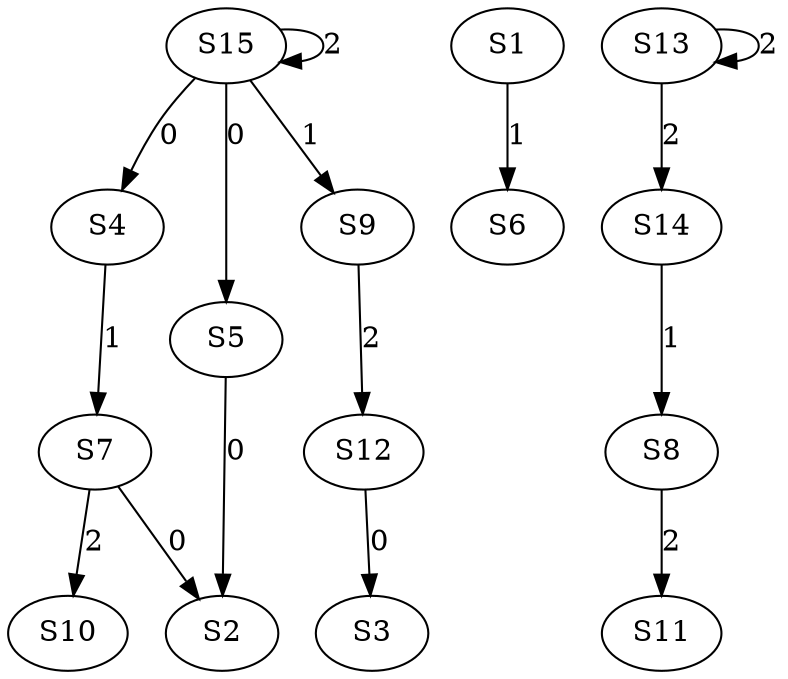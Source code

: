 strict digraph {
	S7 -> S2 [ label = 0 ];
	S12 -> S3 [ label = 0 ];
	S15 -> S4 [ label = 0 ];
	S15 -> S5 [ label = 0 ];
	S1 -> S6 [ label = 1 ];
	S4 -> S7 [ label = 1 ];
	S14 -> S8 [ label = 1 ];
	S15 -> S9 [ label = 1 ];
	S7 -> S10 [ label = 2 ];
	S8 -> S11 [ label = 2 ];
	S9 -> S12 [ label = 2 ];
	S13 -> S13 [ label = 2 ];
	S13 -> S14 [ label = 2 ];
	S15 -> S15 [ label = 2 ];
	S5 -> S2 [ label = 0 ];
}
